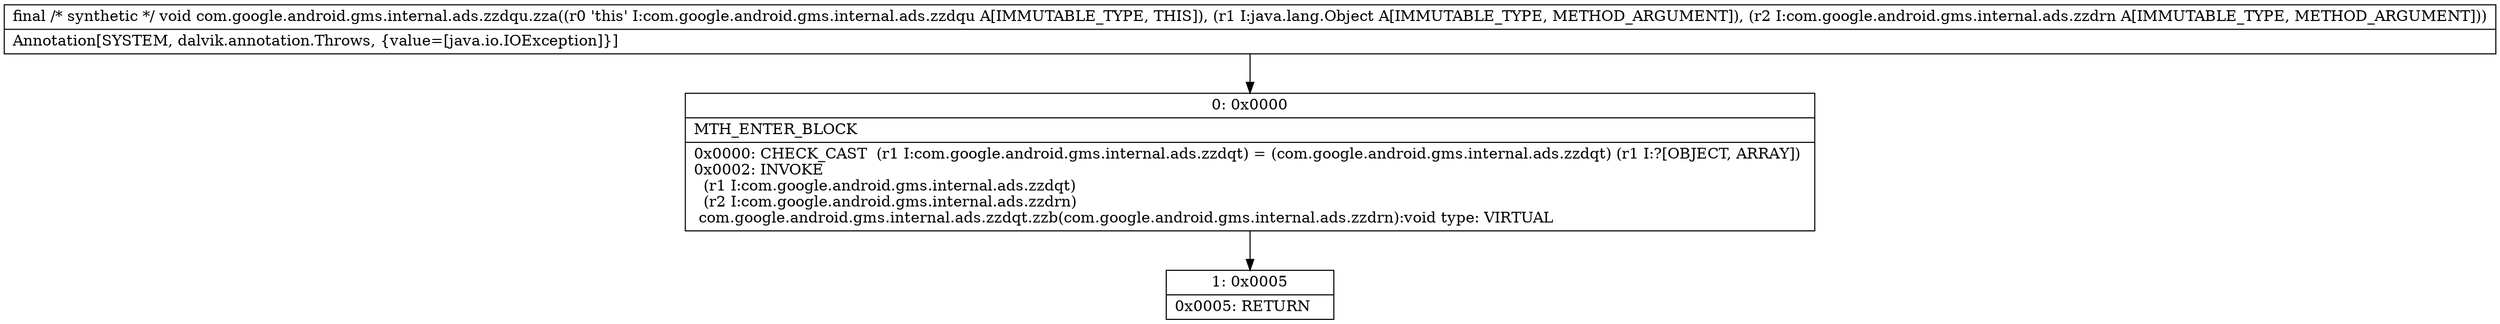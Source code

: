 digraph "CFG forcom.google.android.gms.internal.ads.zzdqu.zza(Ljava\/lang\/Object;Lcom\/google\/android\/gms\/internal\/ads\/zzdrn;)V" {
Node_0 [shape=record,label="{0\:\ 0x0000|MTH_ENTER_BLOCK\l|0x0000: CHECK_CAST  (r1 I:com.google.android.gms.internal.ads.zzdqt) = (com.google.android.gms.internal.ads.zzdqt) (r1 I:?[OBJECT, ARRAY]) \l0x0002: INVOKE  \l  (r1 I:com.google.android.gms.internal.ads.zzdqt)\l  (r2 I:com.google.android.gms.internal.ads.zzdrn)\l com.google.android.gms.internal.ads.zzdqt.zzb(com.google.android.gms.internal.ads.zzdrn):void type: VIRTUAL \l}"];
Node_1 [shape=record,label="{1\:\ 0x0005|0x0005: RETURN   \l}"];
MethodNode[shape=record,label="{final \/* synthetic *\/ void com.google.android.gms.internal.ads.zzdqu.zza((r0 'this' I:com.google.android.gms.internal.ads.zzdqu A[IMMUTABLE_TYPE, THIS]), (r1 I:java.lang.Object A[IMMUTABLE_TYPE, METHOD_ARGUMENT]), (r2 I:com.google.android.gms.internal.ads.zzdrn A[IMMUTABLE_TYPE, METHOD_ARGUMENT]))  | Annotation[SYSTEM, dalvik.annotation.Throws, \{value=[java.io.IOException]\}]\l}"];
MethodNode -> Node_0;
Node_0 -> Node_1;
}

